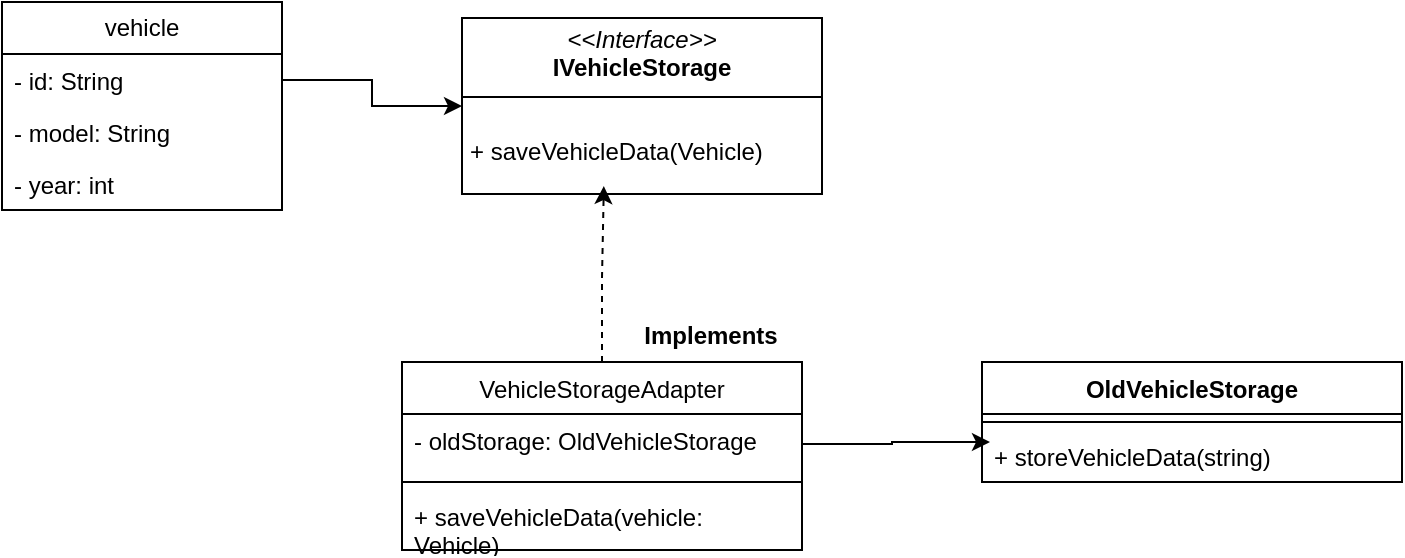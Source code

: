 <mxfile version="27.0.6">
  <diagram name="Adapter Pattern - Veículos" id="rTLrPXLJGWmYbPlkpyeS">
    <mxGraphModel dx="872" dy="1646" grid="1" gridSize="10" guides="1" tooltips="1" connect="1" arrows="1" fold="1" page="1" pageScale="1" pageWidth="827" pageHeight="1169" math="0" shadow="0">
      <root>
        <mxCell id="0" />
        <mxCell id="1" parent="0" />
        <mxCell id="gSB1tn2oDwSC6Zw9wQZv-9" value="&lt;span style=&quot;font-weight: 400; text-wrap-mode: nowrap;&quot;&gt;VehicleStorageAdapter&lt;/span&gt;" style="swimlane;fontStyle=1;align=center;verticalAlign=top;childLayout=stackLayout;horizontal=1;startSize=26;horizontalStack=0;resizeParent=1;resizeParentMax=0;resizeLast=0;collapsible=1;marginBottom=0;whiteSpace=wrap;html=1;" parent="1" vertex="1">
          <mxGeometry x="300" y="-140" width="200" height="94" as="geometry" />
        </mxCell>
        <mxCell id="gSB1tn2oDwSC6Zw9wQZv-10" value="&lt;span style=&quot;text-align: center; text-wrap-mode: nowrap;&quot;&gt;- oldStorage: OldVehicleStorage&lt;/span&gt;" style="text;strokeColor=none;fillColor=none;align=left;verticalAlign=top;spacingLeft=4;spacingRight=4;overflow=hidden;rotatable=0;points=[[0,0.5],[1,0.5]];portConstraint=eastwest;whiteSpace=wrap;html=1;" parent="gSB1tn2oDwSC6Zw9wQZv-9" vertex="1">
          <mxGeometry y="26" width="200" height="30" as="geometry" />
        </mxCell>
        <mxCell id="gSB1tn2oDwSC6Zw9wQZv-11" value="" style="line;strokeWidth=1;fillColor=none;align=left;verticalAlign=middle;spacingTop=-1;spacingLeft=3;spacingRight=3;rotatable=0;labelPosition=right;points=[];portConstraint=eastwest;strokeColor=inherit;" parent="gSB1tn2oDwSC6Zw9wQZv-9" vertex="1">
          <mxGeometry y="56" width="200" height="8" as="geometry" />
        </mxCell>
        <mxCell id="gSB1tn2oDwSC6Zw9wQZv-12" value="&lt;span style=&quot;text-align: center; text-wrap-mode: nowrap;&quot;&gt;+ saveVehicleData(vehicle: Vehicle)&lt;/span&gt;" style="text;strokeColor=none;fillColor=none;align=left;verticalAlign=top;spacingLeft=4;spacingRight=4;overflow=hidden;rotatable=0;points=[[0,0.5],[1,0.5]];portConstraint=eastwest;whiteSpace=wrap;html=1;" parent="gSB1tn2oDwSC6Zw9wQZv-9" vertex="1">
          <mxGeometry y="64" width="200" height="30" as="geometry" />
        </mxCell>
        <mxCell id="qnMQauVrfdD1MR00eJ-W-9" value="vehicle" style="swimlane;fontStyle=0;childLayout=stackLayout;horizontal=1;startSize=26;fillColor=none;horizontalStack=0;resizeParent=1;resizeParentMax=0;resizeLast=0;collapsible=1;marginBottom=0;whiteSpace=wrap;html=1;" vertex="1" parent="1">
          <mxGeometry x="100" y="-320" width="140" height="104" as="geometry" />
        </mxCell>
        <mxCell id="qnMQauVrfdD1MR00eJ-W-10" value="- id: String" style="text;strokeColor=none;fillColor=none;align=left;verticalAlign=top;spacingLeft=4;spacingRight=4;overflow=hidden;rotatable=0;points=[[0,0.5],[1,0.5]];portConstraint=eastwest;whiteSpace=wrap;html=1;" vertex="1" parent="qnMQauVrfdD1MR00eJ-W-9">
          <mxGeometry y="26" width="140" height="26" as="geometry" />
        </mxCell>
        <mxCell id="qnMQauVrfdD1MR00eJ-W-11" value="- model: String" style="text;strokeColor=none;fillColor=none;align=left;verticalAlign=top;spacingLeft=4;spacingRight=4;overflow=hidden;rotatable=0;points=[[0,0.5],[1,0.5]];portConstraint=eastwest;whiteSpace=wrap;html=1;" vertex="1" parent="qnMQauVrfdD1MR00eJ-W-9">
          <mxGeometry y="52" width="140" height="26" as="geometry" />
        </mxCell>
        <mxCell id="qnMQauVrfdD1MR00eJ-W-12" value="- year: int" style="text;strokeColor=none;fillColor=none;align=left;verticalAlign=top;spacingLeft=4;spacingRight=4;overflow=hidden;rotatable=0;points=[[0,0.5],[1,0.5]];portConstraint=eastwest;whiteSpace=wrap;html=1;" vertex="1" parent="qnMQauVrfdD1MR00eJ-W-9">
          <mxGeometry y="78" width="140" height="26" as="geometry" />
        </mxCell>
        <mxCell id="qnMQauVrfdD1MR00eJ-W-13" value="OldVehicleStorage" style="swimlane;fontStyle=1;align=center;verticalAlign=top;childLayout=stackLayout;horizontal=1;startSize=26;horizontalStack=0;resizeParent=1;resizeParentMax=0;resizeLast=0;collapsible=1;marginBottom=0;whiteSpace=wrap;html=1;" vertex="1" parent="1">
          <mxGeometry x="590" y="-140" width="210" height="60" as="geometry" />
        </mxCell>
        <mxCell id="qnMQauVrfdD1MR00eJ-W-15" value="" style="line;strokeWidth=1;fillColor=none;align=left;verticalAlign=middle;spacingTop=-1;spacingLeft=3;spacingRight=3;rotatable=0;labelPosition=right;points=[];portConstraint=eastwest;strokeColor=inherit;" vertex="1" parent="qnMQauVrfdD1MR00eJ-W-13">
          <mxGeometry y="26" width="210" height="8" as="geometry" />
        </mxCell>
        <mxCell id="qnMQauVrfdD1MR00eJ-W-16" value="+ storeVehicleData(string)" style="text;strokeColor=none;fillColor=none;align=left;verticalAlign=top;spacingLeft=4;spacingRight=4;overflow=hidden;rotatable=0;points=[[0,0.5],[1,0.5]];portConstraint=eastwest;whiteSpace=wrap;html=1;" vertex="1" parent="qnMQauVrfdD1MR00eJ-W-13">
          <mxGeometry y="34" width="210" height="26" as="geometry" />
        </mxCell>
        <mxCell id="qnMQauVrfdD1MR00eJ-W-17" value="&lt;p style=&quot;margin:0px;margin-top:4px;text-align:center;&quot;&gt;&lt;i&gt;&amp;lt;&amp;lt;Interface&amp;gt;&amp;gt;&lt;/i&gt;&lt;br&gt;&lt;b&gt;IVehicleStorage&lt;/b&gt;&lt;/p&gt;&lt;hr size=&quot;1&quot; style=&quot;border-style:solid;&quot;&gt;&lt;p style=&quot;margin:0px;margin-left:4px;&quot;&gt;&lt;br&gt;&lt;/p&gt;&lt;p style=&quot;margin:0px;margin-left:4px;&quot;&gt;+ saveVehicleData(Vehicle)&lt;/p&gt;" style="verticalAlign=top;align=left;overflow=fill;html=1;whiteSpace=wrap;" vertex="1" parent="1">
          <mxGeometry x="330" y="-312" width="180" height="88" as="geometry" />
        </mxCell>
        <mxCell id="qnMQauVrfdD1MR00eJ-W-18" style="edgeStyle=orthogonalEdgeStyle;rounded=0;orthogonalLoop=1;jettySize=auto;html=1;entryX=0;entryY=0.5;entryDx=0;entryDy=0;" edge="1" parent="1" source="qnMQauVrfdD1MR00eJ-W-10" target="qnMQauVrfdD1MR00eJ-W-17">
          <mxGeometry relative="1" as="geometry" />
        </mxCell>
        <mxCell id="qnMQauVrfdD1MR00eJ-W-19" style="edgeStyle=orthogonalEdgeStyle;rounded=0;orthogonalLoop=1;jettySize=auto;html=1;entryX=0.394;entryY=0.955;entryDx=0;entryDy=0;entryPerimeter=0;dashed=1;" edge="1" parent="1" source="gSB1tn2oDwSC6Zw9wQZv-9" target="qnMQauVrfdD1MR00eJ-W-17">
          <mxGeometry relative="1" as="geometry" />
        </mxCell>
        <mxCell id="qnMQauVrfdD1MR00eJ-W-20" style="edgeStyle=orthogonalEdgeStyle;rounded=0;orthogonalLoop=1;jettySize=auto;html=1;entryX=0.019;entryY=0.231;entryDx=0;entryDy=0;entryPerimeter=0;" edge="1" parent="1" source="gSB1tn2oDwSC6Zw9wQZv-10" target="qnMQauVrfdD1MR00eJ-W-16">
          <mxGeometry relative="1" as="geometry" />
        </mxCell>
        <mxCell id="qnMQauVrfdD1MR00eJ-W-21" value="Implements" style="text;align=center;fontStyle=1;verticalAlign=middle;spacingLeft=3;spacingRight=3;strokeColor=none;rotatable=0;points=[[0,0.5],[1,0.5]];portConstraint=eastwest;html=1;" vertex="1" parent="1">
          <mxGeometry x="414" y="-166" width="80" height="26" as="geometry" />
        </mxCell>
      </root>
    </mxGraphModel>
  </diagram>
</mxfile>
